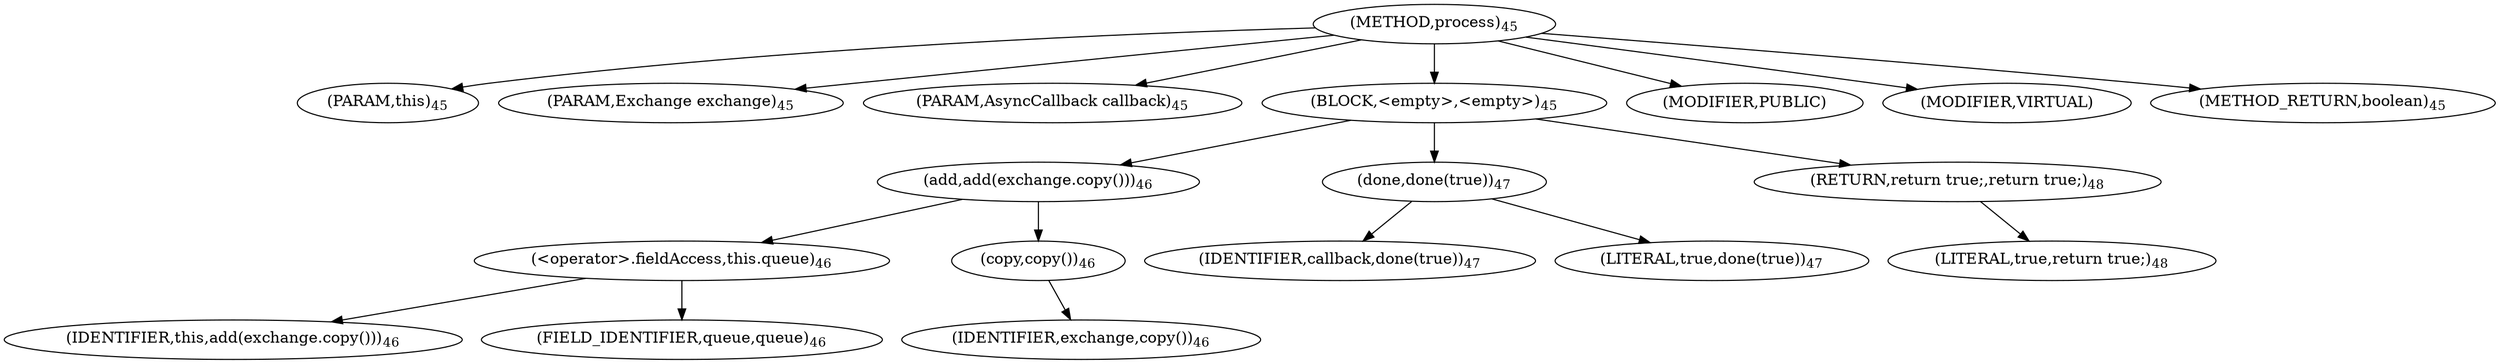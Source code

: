 digraph "process" {  
"38" [label = <(METHOD,process)<SUB>45</SUB>> ]
"39" [label = <(PARAM,this)<SUB>45</SUB>> ]
"40" [label = <(PARAM,Exchange exchange)<SUB>45</SUB>> ]
"41" [label = <(PARAM,AsyncCallback callback)<SUB>45</SUB>> ]
"42" [label = <(BLOCK,&lt;empty&gt;,&lt;empty&gt;)<SUB>45</SUB>> ]
"43" [label = <(add,add(exchange.copy()))<SUB>46</SUB>> ]
"44" [label = <(&lt;operator&gt;.fieldAccess,this.queue)<SUB>46</SUB>> ]
"45" [label = <(IDENTIFIER,this,add(exchange.copy()))<SUB>46</SUB>> ]
"46" [label = <(FIELD_IDENTIFIER,queue,queue)<SUB>46</SUB>> ]
"47" [label = <(copy,copy())<SUB>46</SUB>> ]
"48" [label = <(IDENTIFIER,exchange,copy())<SUB>46</SUB>> ]
"49" [label = <(done,done(true))<SUB>47</SUB>> ]
"50" [label = <(IDENTIFIER,callback,done(true))<SUB>47</SUB>> ]
"51" [label = <(LITERAL,true,done(true))<SUB>47</SUB>> ]
"52" [label = <(RETURN,return true;,return true;)<SUB>48</SUB>> ]
"53" [label = <(LITERAL,true,return true;)<SUB>48</SUB>> ]
"54" [label = <(MODIFIER,PUBLIC)> ]
"55" [label = <(MODIFIER,VIRTUAL)> ]
"56" [label = <(METHOD_RETURN,boolean)<SUB>45</SUB>> ]
  "38" -> "39" 
  "38" -> "40" 
  "38" -> "41" 
  "38" -> "42" 
  "38" -> "54" 
  "38" -> "55" 
  "38" -> "56" 
  "42" -> "43" 
  "42" -> "49" 
  "42" -> "52" 
  "43" -> "44" 
  "43" -> "47" 
  "44" -> "45" 
  "44" -> "46" 
  "47" -> "48" 
  "49" -> "50" 
  "49" -> "51" 
  "52" -> "53" 
}
